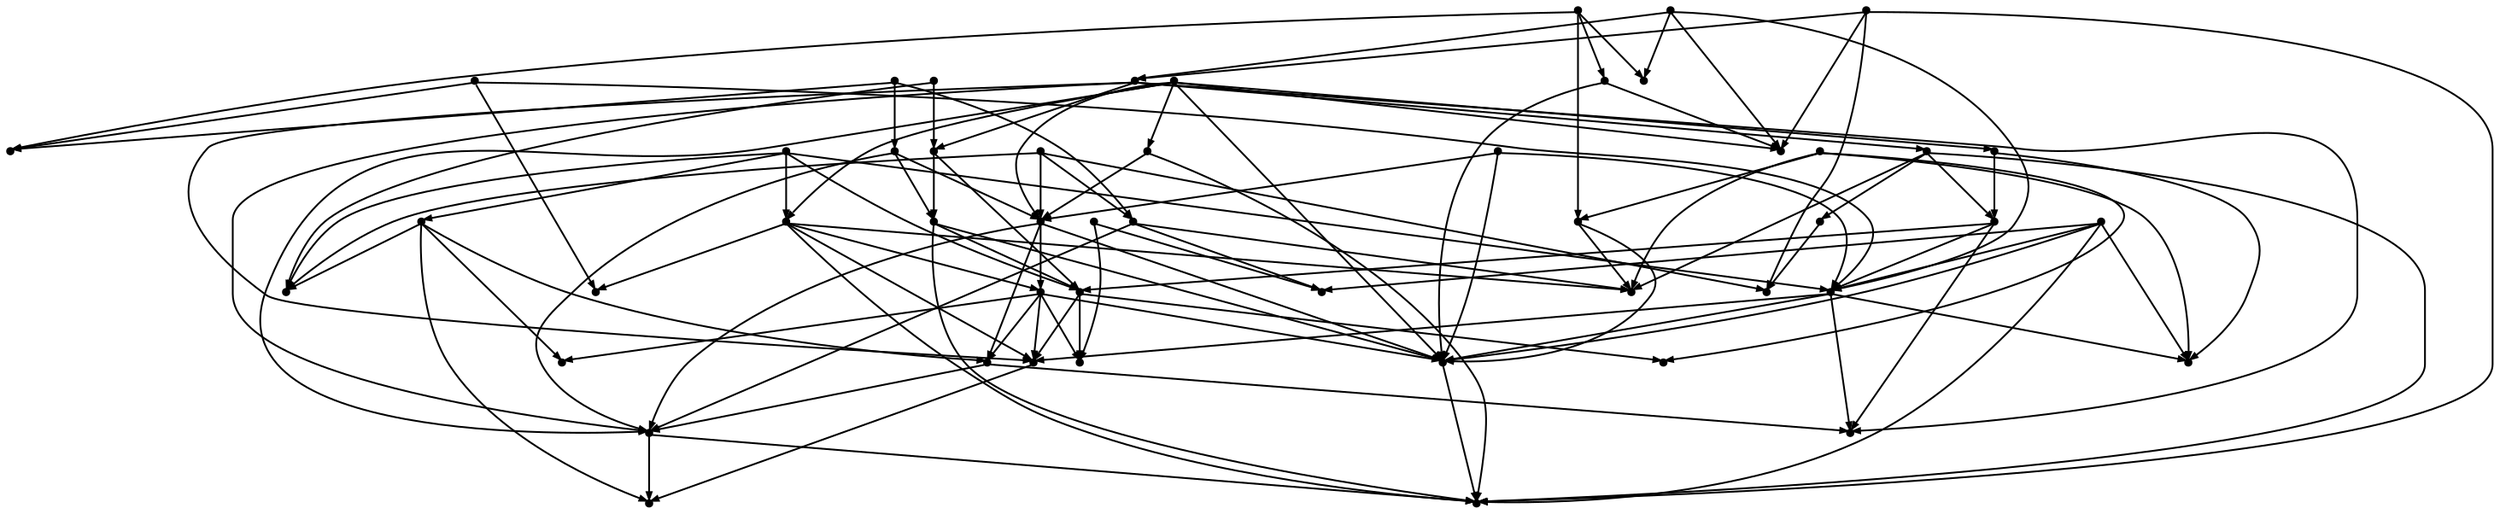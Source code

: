 digraph gr {
node [shape=point, label="\N"];
n_1;
n_2;
n_3;
n_4;
n_5;
n_6;
n_7;
n_8;
n_9;
n_10;
n_11;
n_12;
n_13;
n_14;
n_15;
n_16;
n_17;
n_18;
n_19;
n_20;
n_21;
n_22;
n_23;
n_24;
n_25;
n_26;
n_27;
n_28;
n_29;
n_30;
n_31;
n_32;
n_33;
n_34;
n_35;
n_36;
n_37;
n_38;
n_39;
n_40;
n_41;
n_42;
n_43;
n_44;
n_45;
n_46;
n_47;
n_48;
n_49;
n_50;
n_1 -> n_8[arrowsize=0.4];
n_1 -> n_17[arrowsize=0.4];
n_1 -> n_21[arrowsize=0.4];
n_1 -> n_25[arrowsize=0.4];
n_2 -> n_1[arrowsize=0.4];
n_2 -> n_10[arrowsize=0.4];
n_2 -> n_17[arrowsize=0.4];
n_4 -> n_3[arrowsize=0.4];
n_4 -> n_16[arrowsize=0.4];
n_4 -> n_22[arrowsize=0.4];
n_4 -> n_25[arrowsize=0.4];
n_4 -> n_33[arrowsize=0.4];
n_7 -> n_22[arrowsize=0.4];
n_7 -> n_39[arrowsize=0.4];
n_8 -> n_22[arrowsize=0.4];
n_10 -> n_6[arrowsize=0.4];
n_10 -> n_14[arrowsize=0.4];
n_10 -> n_25[arrowsize=0.4];
n_11 -> n_12[arrowsize=0.4];
n_11 -> n_15[arrowsize=0.4];
n_11 -> n_30[arrowsize=0.4];
n_12 -> n_5[arrowsize=0.4];
n_12 -> n_7[arrowsize=0.4];
n_12 -> n_33[arrowsize=0.4];
n_13 -> n_10[arrowsize=0.4];
n_13 -> n_26[arrowsize=0.4];
n_16 -> n_6[arrowsize=0.4];
n_16 -> n_8[arrowsize=0.4];
n_16 -> n_25[arrowsize=0.4];
n_16 -> n_45[arrowsize=0.4];
n_16 -> n_49[arrowsize=0.4];
n_19 -> n_7[arrowsize=0.4];
n_19 -> n_8[arrowsize=0.4];
n_19 -> n_16[arrowsize=0.4];
n_19 -> n_49[arrowsize=0.4];
n_20 -> n_2[arrowsize=0.4];
n_20 -> n_21[arrowsize=0.4];
n_24 -> n_9[arrowsize=0.4];
n_24 -> n_15[arrowsize=0.4];
n_24 -> n_36[arrowsize=0.4];
n_24 -> n_38[arrowsize=0.4];
n_25 -> n_39[arrowsize=0.4];
n_26 -> n_8[arrowsize=0.4];
n_26 -> n_10[arrowsize=0.4];
n_26 -> n_22[arrowsize=0.4];
n_27 -> n_1[arrowsize=0.4];
n_27 -> n_8[arrowsize=0.4];
n_27 -> n_19[arrowsize=0.4];
n_28 -> n_2[arrowsize=0.4];
n_28 -> n_22[arrowsize=0.4];
n_28 -> n_33[arrowsize=0.4];
n_28 -> n_42[arrowsize=0.4];
n_29 -> n_1[arrowsize=0.4];
n_29 -> n_5[arrowsize=0.4];
n_29 -> n_8[arrowsize=0.4];
n_29 -> n_21[arrowsize=0.4];
n_29 -> n_22[arrowsize=0.4];
n_30 -> n_7[arrowsize=0.4];
n_30 -> n_19[arrowsize=0.4];
n_30 -> n_26[arrowsize=0.4];
n_31 -> n_18[arrowsize=0.4];
n_31 -> n_39[arrowsize=0.4];
n_31 -> n_45[arrowsize=0.4];
n_31 -> n_49[arrowsize=0.4];
n_32 -> n_12[arrowsize=0.4];
n_32 -> n_18[arrowsize=0.4];
n_32 -> n_19[arrowsize=0.4];
n_32 -> n_48[arrowsize=0.4];
n_34 -> n_7[arrowsize=0.4];
n_34 -> n_13[arrowsize=0.4];
n_34 -> n_17[arrowsize=0.4];
n_34 -> n_25[arrowsize=0.4];
n_34 -> n_28[arrowsize=0.4];
n_35 -> n_1[arrowsize=0.4];
n_35 -> n_4[arrowsize=0.4];
n_35 -> n_10[arrowsize=0.4];
n_35 -> n_18[arrowsize=0.4];
n_35 -> n_31[arrowsize=0.4];
n_36 -> n_8[arrowsize=0.4];
n_36 -> n_23[arrowsize=0.4];
n_37 -> n_13[arrowsize=0.4];
n_37 -> n_18[arrowsize=0.4];
n_38 -> n_8[arrowsize=0.4];
n_38 -> n_33[arrowsize=0.4];
n_40 -> n_22[arrowsize=0.4];
n_40 -> n_23[arrowsize=0.4];
n_40 -> n_34[arrowsize=0.4];
n_40 -> n_48[arrowsize=0.4];
n_41 -> n_14[arrowsize=0.4];
n_41 -> n_21[arrowsize=0.4];
n_41 -> n_33[arrowsize=0.4];
n_41 -> n_38[arrowsize=0.4];
n_42 -> n_48[arrowsize=0.4];
n_43 -> n_1[arrowsize=0.4];
n_43 -> n_9[arrowsize=0.4];
n_43 -> n_23[arrowsize=0.4];
n_43 -> n_34[arrowsize=0.4];
n_44 -> n_1[arrowsize=0.4];
n_44 -> n_3[arrowsize=0.4];
n_44 -> n_15[arrowsize=0.4];
n_46 -> n_5[arrowsize=0.4];
n_46 -> n_6[arrowsize=0.4];
n_47 -> n_4[arrowsize=0.4];
n_47 -> n_7[arrowsize=0.4];
n_47 -> n_8[arrowsize=0.4];
n_47 -> n_19[arrowsize=0.4];
n_47 -> n_20[arrowsize=0.4];
n_47 -> n_23[arrowsize=0.4];
n_47 -> n_50[arrowsize=0.4];
n_49 -> n_7[arrowsize=0.4];
n_49 -> n_17[arrowsize=0.4];
n_50 -> n_19[arrowsize=0.4];
n_50 -> n_22[arrowsize=0.4];
}
